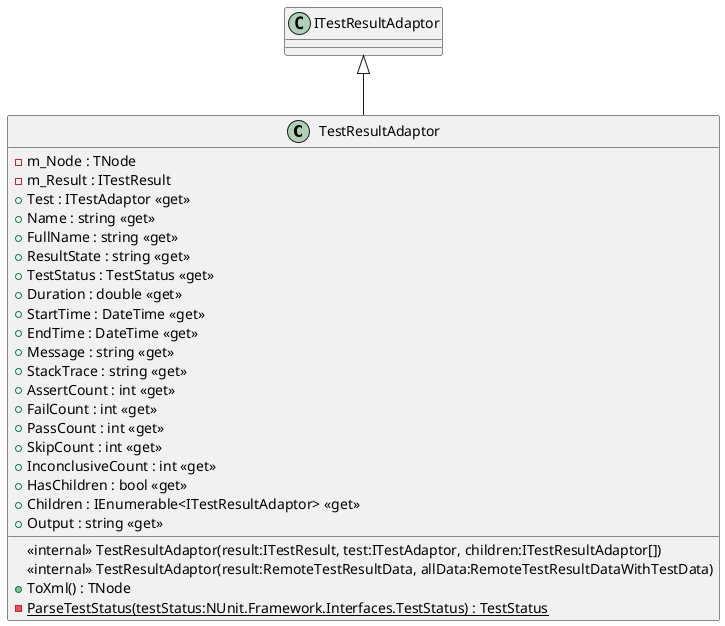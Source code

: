 @startuml
class TestResultAdaptor {
    - m_Node : TNode
    - m_Result : ITestResult
    <<internal>> TestResultAdaptor(result:ITestResult, test:ITestAdaptor, children:ITestResultAdaptor[])
    <<internal>> TestResultAdaptor(result:RemoteTestResultData, allData:RemoteTestResultDataWithTestData)
    + Test : ITestAdaptor <<get>>
    + Name : string <<get>>
    + FullName : string <<get>>
    + ResultState : string <<get>>
    + TestStatus : TestStatus <<get>>
    + Duration : double <<get>>
    + StartTime : DateTime <<get>>
    + EndTime : DateTime <<get>>
    + Message : string <<get>>
    + StackTrace : string <<get>>
    + AssertCount : int <<get>>
    + FailCount : int <<get>>
    + PassCount : int <<get>>
    + SkipCount : int <<get>>
    + InconclusiveCount : int <<get>>
    + HasChildren : bool <<get>>
    + Children : IEnumerable<ITestResultAdaptor> <<get>>
    + Output : string <<get>>
    + ToXml() : TNode
    - {static} ParseTestStatus(testStatus:NUnit.Framework.Interfaces.TestStatus) : TestStatus
}
ITestResultAdaptor <|-- TestResultAdaptor
@enduml
